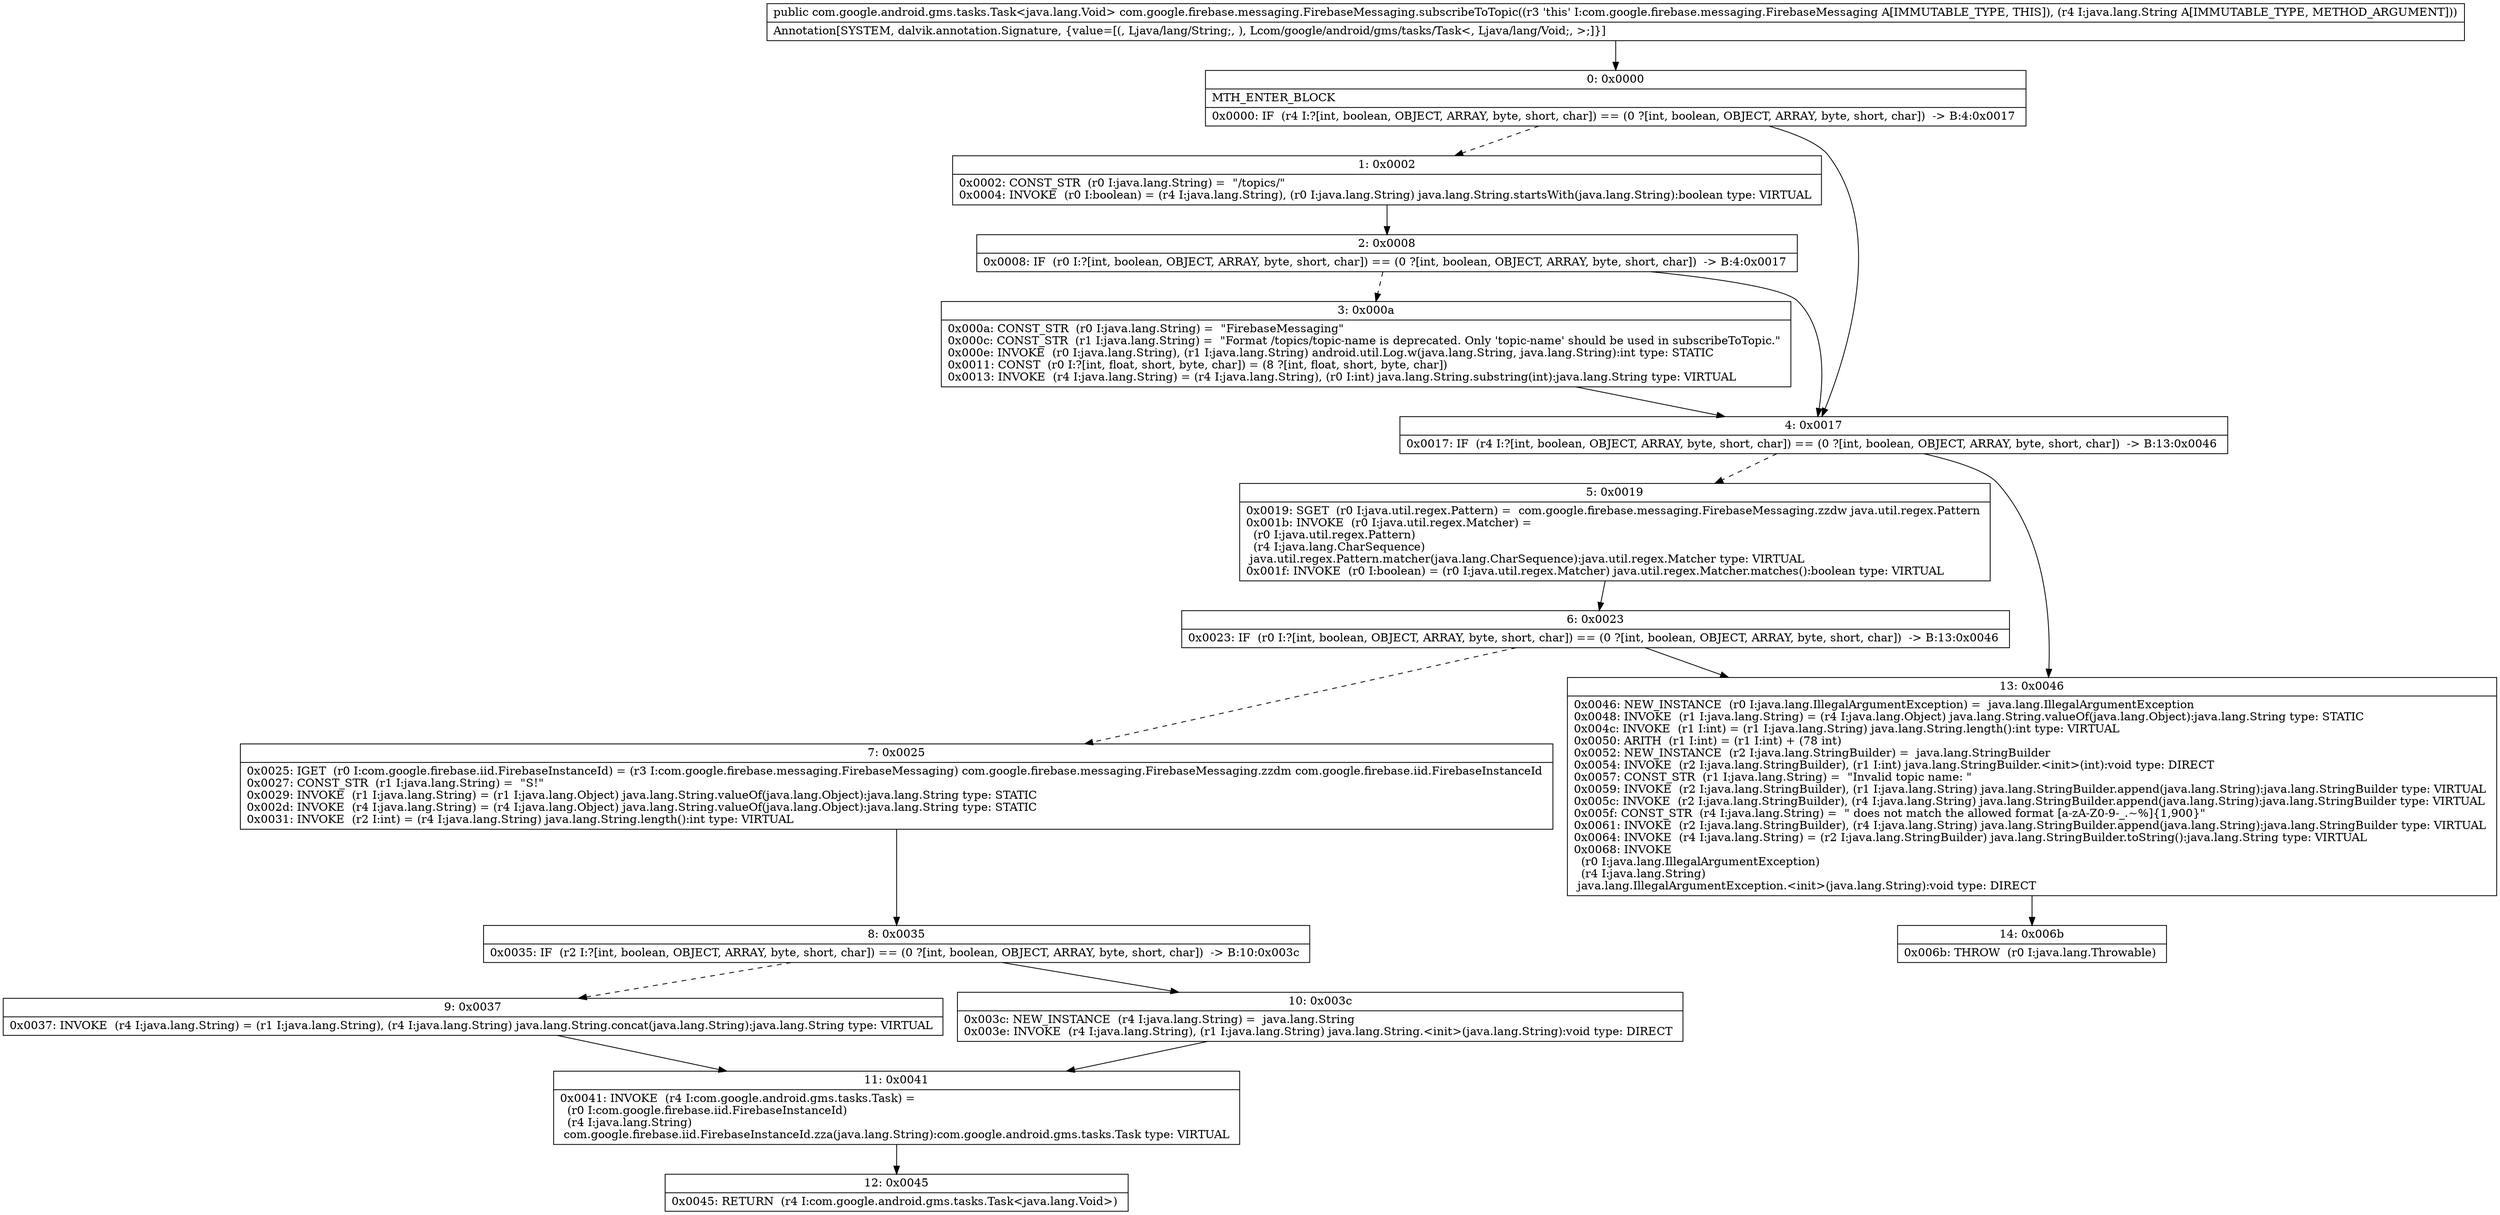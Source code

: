 digraph "CFG forcom.google.firebase.messaging.FirebaseMessaging.subscribeToTopic(Ljava\/lang\/String;)Lcom\/google\/android\/gms\/tasks\/Task;" {
Node_0 [shape=record,label="{0\:\ 0x0000|MTH_ENTER_BLOCK\l|0x0000: IF  (r4 I:?[int, boolean, OBJECT, ARRAY, byte, short, char]) == (0 ?[int, boolean, OBJECT, ARRAY, byte, short, char])  \-\> B:4:0x0017 \l}"];
Node_1 [shape=record,label="{1\:\ 0x0002|0x0002: CONST_STR  (r0 I:java.lang.String) =  \"\/topics\/\" \l0x0004: INVOKE  (r0 I:boolean) = (r4 I:java.lang.String), (r0 I:java.lang.String) java.lang.String.startsWith(java.lang.String):boolean type: VIRTUAL \l}"];
Node_2 [shape=record,label="{2\:\ 0x0008|0x0008: IF  (r0 I:?[int, boolean, OBJECT, ARRAY, byte, short, char]) == (0 ?[int, boolean, OBJECT, ARRAY, byte, short, char])  \-\> B:4:0x0017 \l}"];
Node_3 [shape=record,label="{3\:\ 0x000a|0x000a: CONST_STR  (r0 I:java.lang.String) =  \"FirebaseMessaging\" \l0x000c: CONST_STR  (r1 I:java.lang.String) =  \"Format \/topics\/topic\-name is deprecated. Only 'topic\-name' should be used in subscribeToTopic.\" \l0x000e: INVOKE  (r0 I:java.lang.String), (r1 I:java.lang.String) android.util.Log.w(java.lang.String, java.lang.String):int type: STATIC \l0x0011: CONST  (r0 I:?[int, float, short, byte, char]) = (8 ?[int, float, short, byte, char]) \l0x0013: INVOKE  (r4 I:java.lang.String) = (r4 I:java.lang.String), (r0 I:int) java.lang.String.substring(int):java.lang.String type: VIRTUAL \l}"];
Node_4 [shape=record,label="{4\:\ 0x0017|0x0017: IF  (r4 I:?[int, boolean, OBJECT, ARRAY, byte, short, char]) == (0 ?[int, boolean, OBJECT, ARRAY, byte, short, char])  \-\> B:13:0x0046 \l}"];
Node_5 [shape=record,label="{5\:\ 0x0019|0x0019: SGET  (r0 I:java.util.regex.Pattern) =  com.google.firebase.messaging.FirebaseMessaging.zzdw java.util.regex.Pattern \l0x001b: INVOKE  (r0 I:java.util.regex.Matcher) = \l  (r0 I:java.util.regex.Pattern)\l  (r4 I:java.lang.CharSequence)\l java.util.regex.Pattern.matcher(java.lang.CharSequence):java.util.regex.Matcher type: VIRTUAL \l0x001f: INVOKE  (r0 I:boolean) = (r0 I:java.util.regex.Matcher) java.util.regex.Matcher.matches():boolean type: VIRTUAL \l}"];
Node_6 [shape=record,label="{6\:\ 0x0023|0x0023: IF  (r0 I:?[int, boolean, OBJECT, ARRAY, byte, short, char]) == (0 ?[int, boolean, OBJECT, ARRAY, byte, short, char])  \-\> B:13:0x0046 \l}"];
Node_7 [shape=record,label="{7\:\ 0x0025|0x0025: IGET  (r0 I:com.google.firebase.iid.FirebaseInstanceId) = (r3 I:com.google.firebase.messaging.FirebaseMessaging) com.google.firebase.messaging.FirebaseMessaging.zzdm com.google.firebase.iid.FirebaseInstanceId \l0x0027: CONST_STR  (r1 I:java.lang.String) =  \"S!\" \l0x0029: INVOKE  (r1 I:java.lang.String) = (r1 I:java.lang.Object) java.lang.String.valueOf(java.lang.Object):java.lang.String type: STATIC \l0x002d: INVOKE  (r4 I:java.lang.String) = (r4 I:java.lang.Object) java.lang.String.valueOf(java.lang.Object):java.lang.String type: STATIC \l0x0031: INVOKE  (r2 I:int) = (r4 I:java.lang.String) java.lang.String.length():int type: VIRTUAL \l}"];
Node_8 [shape=record,label="{8\:\ 0x0035|0x0035: IF  (r2 I:?[int, boolean, OBJECT, ARRAY, byte, short, char]) == (0 ?[int, boolean, OBJECT, ARRAY, byte, short, char])  \-\> B:10:0x003c \l}"];
Node_9 [shape=record,label="{9\:\ 0x0037|0x0037: INVOKE  (r4 I:java.lang.String) = (r1 I:java.lang.String), (r4 I:java.lang.String) java.lang.String.concat(java.lang.String):java.lang.String type: VIRTUAL \l}"];
Node_10 [shape=record,label="{10\:\ 0x003c|0x003c: NEW_INSTANCE  (r4 I:java.lang.String) =  java.lang.String \l0x003e: INVOKE  (r4 I:java.lang.String), (r1 I:java.lang.String) java.lang.String.\<init\>(java.lang.String):void type: DIRECT \l}"];
Node_11 [shape=record,label="{11\:\ 0x0041|0x0041: INVOKE  (r4 I:com.google.android.gms.tasks.Task) = \l  (r0 I:com.google.firebase.iid.FirebaseInstanceId)\l  (r4 I:java.lang.String)\l com.google.firebase.iid.FirebaseInstanceId.zza(java.lang.String):com.google.android.gms.tasks.Task type: VIRTUAL \l}"];
Node_12 [shape=record,label="{12\:\ 0x0045|0x0045: RETURN  (r4 I:com.google.android.gms.tasks.Task\<java.lang.Void\>) \l}"];
Node_13 [shape=record,label="{13\:\ 0x0046|0x0046: NEW_INSTANCE  (r0 I:java.lang.IllegalArgumentException) =  java.lang.IllegalArgumentException \l0x0048: INVOKE  (r1 I:java.lang.String) = (r4 I:java.lang.Object) java.lang.String.valueOf(java.lang.Object):java.lang.String type: STATIC \l0x004c: INVOKE  (r1 I:int) = (r1 I:java.lang.String) java.lang.String.length():int type: VIRTUAL \l0x0050: ARITH  (r1 I:int) = (r1 I:int) + (78 int) \l0x0052: NEW_INSTANCE  (r2 I:java.lang.StringBuilder) =  java.lang.StringBuilder \l0x0054: INVOKE  (r2 I:java.lang.StringBuilder), (r1 I:int) java.lang.StringBuilder.\<init\>(int):void type: DIRECT \l0x0057: CONST_STR  (r1 I:java.lang.String) =  \"Invalid topic name: \" \l0x0059: INVOKE  (r2 I:java.lang.StringBuilder), (r1 I:java.lang.String) java.lang.StringBuilder.append(java.lang.String):java.lang.StringBuilder type: VIRTUAL \l0x005c: INVOKE  (r2 I:java.lang.StringBuilder), (r4 I:java.lang.String) java.lang.StringBuilder.append(java.lang.String):java.lang.StringBuilder type: VIRTUAL \l0x005f: CONST_STR  (r4 I:java.lang.String) =  \" does not match the allowed format [a\-zA\-Z0\-9\-_.~%]\{1,900\}\" \l0x0061: INVOKE  (r2 I:java.lang.StringBuilder), (r4 I:java.lang.String) java.lang.StringBuilder.append(java.lang.String):java.lang.StringBuilder type: VIRTUAL \l0x0064: INVOKE  (r4 I:java.lang.String) = (r2 I:java.lang.StringBuilder) java.lang.StringBuilder.toString():java.lang.String type: VIRTUAL \l0x0068: INVOKE  \l  (r0 I:java.lang.IllegalArgumentException)\l  (r4 I:java.lang.String)\l java.lang.IllegalArgumentException.\<init\>(java.lang.String):void type: DIRECT \l}"];
Node_14 [shape=record,label="{14\:\ 0x006b|0x006b: THROW  (r0 I:java.lang.Throwable) \l}"];
MethodNode[shape=record,label="{public com.google.android.gms.tasks.Task\<java.lang.Void\> com.google.firebase.messaging.FirebaseMessaging.subscribeToTopic((r3 'this' I:com.google.firebase.messaging.FirebaseMessaging A[IMMUTABLE_TYPE, THIS]), (r4 I:java.lang.String A[IMMUTABLE_TYPE, METHOD_ARGUMENT]))  | Annotation[SYSTEM, dalvik.annotation.Signature, \{value=[(, Ljava\/lang\/String;, ), Lcom\/google\/android\/gms\/tasks\/Task\<, Ljava\/lang\/Void;, \>;]\}]\l}"];
MethodNode -> Node_0;
Node_0 -> Node_1[style=dashed];
Node_0 -> Node_4;
Node_1 -> Node_2;
Node_2 -> Node_3[style=dashed];
Node_2 -> Node_4;
Node_3 -> Node_4;
Node_4 -> Node_5[style=dashed];
Node_4 -> Node_13;
Node_5 -> Node_6;
Node_6 -> Node_7[style=dashed];
Node_6 -> Node_13;
Node_7 -> Node_8;
Node_8 -> Node_9[style=dashed];
Node_8 -> Node_10;
Node_9 -> Node_11;
Node_10 -> Node_11;
Node_11 -> Node_12;
Node_13 -> Node_14;
}

